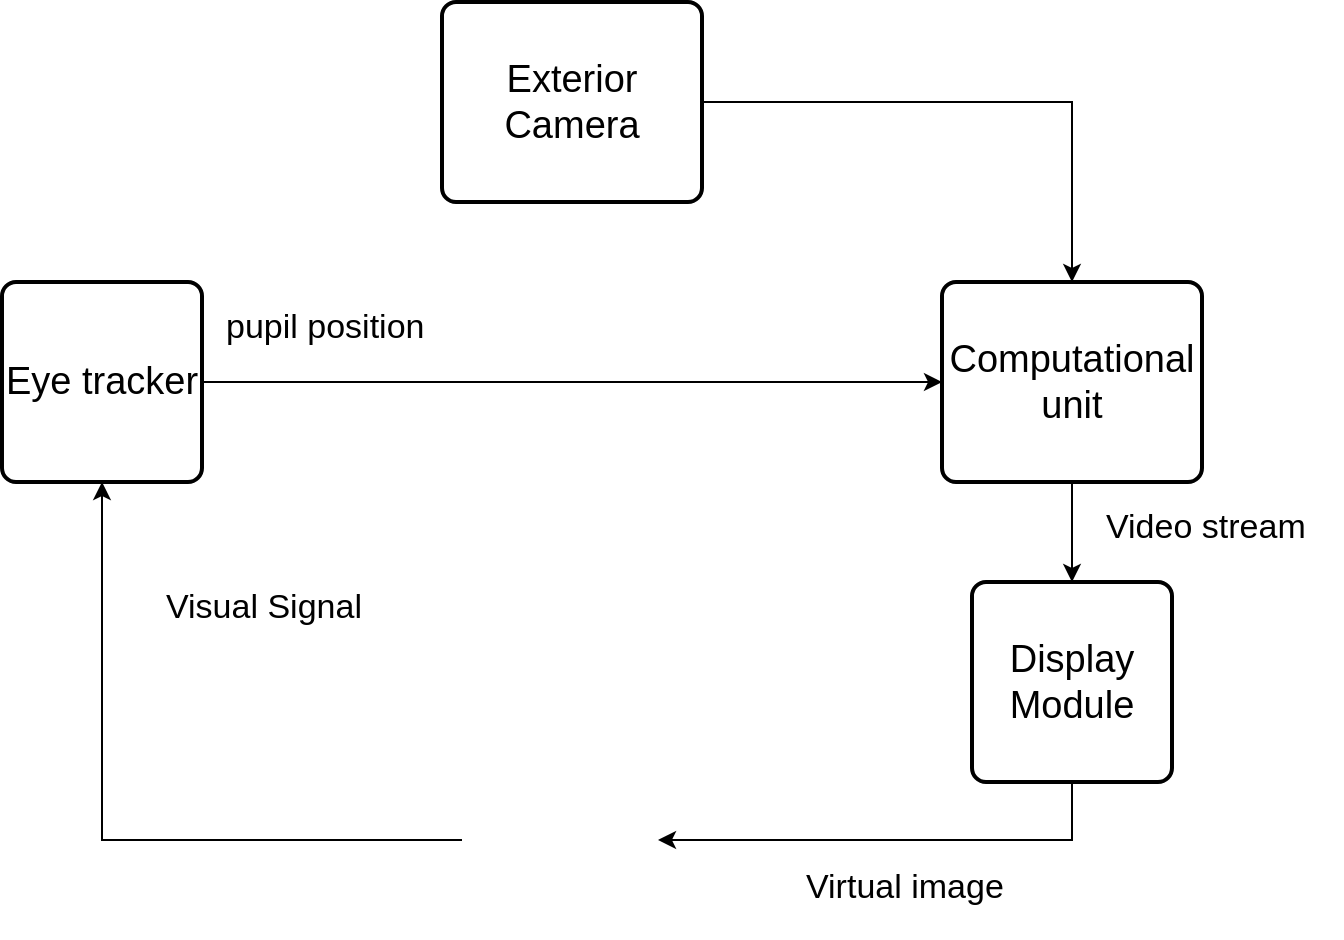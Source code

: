 <mxfile version="12.5.1" type="github">
  <diagram id="aVEWG8cjJf9Gxxrswu7k" name="Page-1">
    <mxGraphModel dx="772" dy="482" grid="1" gridSize="10" guides="1" tooltips="1" connect="1" arrows="1" fold="1" page="1" pageScale="1" pageWidth="827" pageHeight="1169" math="0" shadow="0">
      <root>
        <mxCell id="0"/>
        <mxCell id="1" parent="0"/>
        <mxCell id="R6d4T7t4V1BRc_QgAlS4-9" style="edgeStyle=orthogonalEdgeStyle;rounded=0;orthogonalLoop=1;jettySize=auto;html=1;exitX=1;exitY=0.5;exitDx=0;exitDy=0;entryX=0;entryY=0.5;entryDx=0;entryDy=0;" parent="1" source="R6d4T7t4V1BRc_QgAlS4-5" target="R6d4T7t4V1BRc_QgAlS4-6" edge="1">
          <mxGeometry relative="1" as="geometry">
            <mxPoint x="320" y="500" as="targetPoint"/>
          </mxGeometry>
        </mxCell>
        <mxCell id="R6d4T7t4V1BRc_QgAlS4-5" value="&lt;span id=&quot;docs-internal-guid-c69a7b36-7fff-ca42-4f69-aa0f96ac0ebd&quot;&gt;&lt;span style=&quot;font-family: &amp;#34;arial&amp;#34; ; background-color: transparent ; vertical-align: baseline ; white-space: pre-wrap&quot;&gt;&lt;font style=&quot;font-size: 19px&quot;&gt;Eye tracker&lt;/font&gt;&lt;/span&gt;&lt;/span&gt;" style="rounded=1;whiteSpace=wrap;html=1;absoluteArcSize=1;arcSize=14;strokeWidth=2;" parent="1" vertex="1">
          <mxGeometry x="60" y="600" width="100" height="100" as="geometry"/>
        </mxCell>
        <mxCell id="xE8J_TVKheGs-PXvTI5i-3" style="edgeStyle=orthogonalEdgeStyle;rounded=0;orthogonalLoop=1;jettySize=auto;html=1;entryX=0.5;entryY=0;entryDx=0;entryDy=0;" parent="1" source="R6d4T7t4V1BRc_QgAlS4-6" target="R6d4T7t4V1BRc_QgAlS4-7" edge="1">
          <mxGeometry relative="1" as="geometry"/>
        </mxCell>
        <mxCell id="R6d4T7t4V1BRc_QgAlS4-6" value="&lt;span id=&quot;docs-internal-guid-b947add7-7fff-3c34-f870-ee045d7527ad&quot;&gt;&lt;span style=&quot;font-family: &amp;#34;arial&amp;#34; ; background-color: transparent ; vertical-align: baseline ; white-space: pre-wrap&quot;&gt;&lt;font style=&quot;font-size: 19px&quot;&gt;Computational unit&lt;/font&gt;&lt;/span&gt;&lt;/span&gt;" style="rounded=1;whiteSpace=wrap;html=1;absoluteArcSize=1;arcSize=14;strokeWidth=2;" parent="1" vertex="1">
          <mxGeometry x="530" y="600" width="130" height="100" as="geometry"/>
        </mxCell>
        <mxCell id="R6d4T7t4V1BRc_QgAlS4-13" style="edgeStyle=orthogonalEdgeStyle;rounded=0;orthogonalLoop=1;jettySize=auto;html=1;exitX=0.5;exitY=1;exitDx=0;exitDy=0;entryX=1;entryY=0.5;entryDx=0;entryDy=0;" parent="1" source="R6d4T7t4V1BRc_QgAlS4-7" target="R6d4T7t4V1BRc_QgAlS4-11" edge="1">
          <mxGeometry relative="1" as="geometry"/>
        </mxCell>
        <mxCell id="R6d4T7t4V1BRc_QgAlS4-7" value="&lt;span id=&quot;docs-internal-guid-a6160efe-7fff-7b98-e183-7bba76c2c2b3&quot;&gt;&lt;span style=&quot;font-family: &amp;#34;arial&amp;#34; ; background-color: transparent ; vertical-align: baseline ; white-space: pre-wrap&quot;&gt;&lt;font style=&quot;font-size: 19px&quot;&gt;Display Module&lt;/font&gt;&lt;/span&gt;&lt;/span&gt;" style="rounded=1;whiteSpace=wrap;html=1;absoluteArcSize=1;arcSize=14;strokeWidth=2;" parent="1" vertex="1">
          <mxGeometry x="545" y="750" width="100" height="100" as="geometry"/>
        </mxCell>
        <mxCell id="R6d4T7t4V1BRc_QgAlS4-12" style="edgeStyle=orthogonalEdgeStyle;rounded=0;orthogonalLoop=1;jettySize=auto;html=1;exitX=0;exitY=0.5;exitDx=0;exitDy=0;" parent="1" source="R6d4T7t4V1BRc_QgAlS4-11" target="R6d4T7t4V1BRc_QgAlS4-5" edge="1">
          <mxGeometry relative="1" as="geometry"/>
        </mxCell>
        <mxCell id="R6d4T7t4V1BRc_QgAlS4-11" value="" style="shape=image;html=1;verticalAlign=top;verticalLabelPosition=bottom;labelBackgroundColor=#ffffff;imageAspect=0;aspect=fixed;image=https://cdn2.iconfinder.com/data/icons/freecns-cumulus/16/519620-119_Eye-128.png" parent="1" vertex="1">
          <mxGeometry x="290" y="830" width="98" height="98" as="geometry"/>
        </mxCell>
        <mxCell id="DoFqc-4j_FSao7WNbRP5-1" value="&lt;font style=&quot;font-size: 17px&quot;&gt;Visual Signal&lt;/font&gt;" style="text;html=1;resizable=0;points=[];autosize=1;align=left;verticalAlign=top;spacingTop=-4;" parent="1" vertex="1">
          <mxGeometry x="140" y="750" width="110" height="20" as="geometry"/>
        </mxCell>
        <mxCell id="DoFqc-4j_FSao7WNbRP5-2" value="&lt;font style=&quot;font-size: 17px&quot;&gt;pupil position&lt;br&gt;&lt;/font&gt;" style="text;html=1;resizable=0;points=[];autosize=1;align=left;verticalAlign=top;spacingTop=-4;" parent="1" vertex="1">
          <mxGeometry x="170" y="610" width="110" height="20" as="geometry"/>
        </mxCell>
        <mxCell id="DoFqc-4j_FSao7WNbRP5-4" value="&lt;span style=&quot;font-size: 17px&quot;&gt;Video stream&lt;/span&gt;" style="text;html=1;resizable=0;points=[];autosize=1;align=left;verticalAlign=top;spacingTop=-4;" parent="1" vertex="1">
          <mxGeometry x="610" y="710" width="120" height="20" as="geometry"/>
        </mxCell>
        <mxCell id="DoFqc-4j_FSao7WNbRP5-5" value="&lt;span style=&quot;font-size: 17px&quot;&gt;Virtual image&lt;/span&gt;" style="text;html=1;resizable=0;points=[];autosize=1;align=left;verticalAlign=top;spacingTop=-4;" parent="1" vertex="1">
          <mxGeometry x="460" y="890" width="110" height="20" as="geometry"/>
        </mxCell>
        <mxCell id="R3OD7dJ-SccZQyn8wSnz-1" style="edgeStyle=orthogonalEdgeStyle;rounded=0;orthogonalLoop=1;jettySize=auto;html=1;" edge="1" parent="1" source="xE8J_TVKheGs-PXvTI5i-4" target="R6d4T7t4V1BRc_QgAlS4-6">
          <mxGeometry relative="1" as="geometry"/>
        </mxCell>
        <mxCell id="xE8J_TVKheGs-PXvTI5i-4" value="&lt;span id=&quot;docs-internal-guid-b947add7-7fff-3c34-f870-ee045d7527ad&quot;&gt;&lt;span style=&quot;font-family: &amp;#34;arial&amp;#34; ; background-color: transparent ; vertical-align: baseline ; white-space: pre-wrap&quot;&gt;&lt;font style=&quot;font-size: 19px&quot;&gt;Exterior Camera&lt;/font&gt;&lt;/span&gt;&lt;/span&gt;" style="rounded=1;whiteSpace=wrap;html=1;absoluteArcSize=1;arcSize=14;strokeWidth=2;" parent="1" vertex="1">
          <mxGeometry x="280" y="460" width="130" height="100" as="geometry"/>
        </mxCell>
      </root>
    </mxGraphModel>
  </diagram>
</mxfile>
